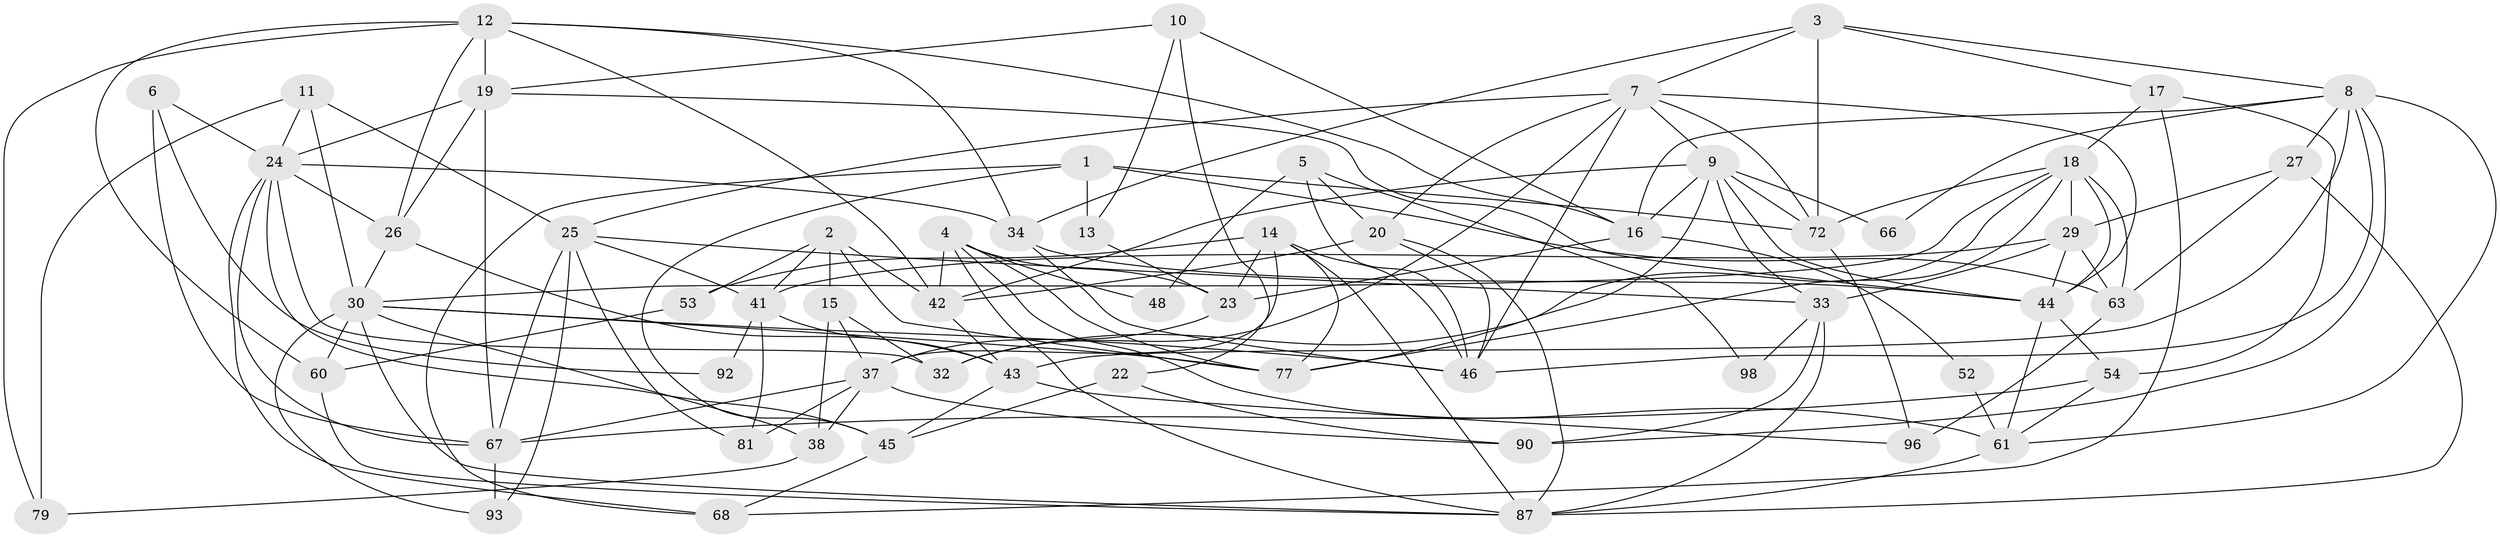 // original degree distribution, {5: 0.16161616161616163, 3: 0.26262626262626265, 4: 0.3333333333333333, 6: 0.08080808080808081, 2: 0.1111111111111111, 8: 0.010101010101010102, 7: 0.04040404040404041}
// Generated by graph-tools (version 1.1) at 2025/41/03/06/25 10:41:59]
// undirected, 59 vertices, 150 edges
graph export_dot {
graph [start="1"]
  node [color=gray90,style=filled];
  1 [super="+84"];
  2 [super="+78"];
  3 [super="+50"];
  4 [super="+36"];
  5 [super="+21"];
  6;
  7 [super="+86"];
  8 [super="+70"];
  9 [super="+51"];
  10 [super="+99"];
  11 [super="+28"];
  12 [super="+58"];
  13;
  14 [super="+31"];
  15;
  16 [super="+59"];
  17 [super="+94"];
  18 [super="+76"];
  19 [super="+82"];
  20 [super="+83"];
  22;
  23 [super="+62"];
  24 [super="+40"];
  25 [super="+57"];
  26 [super="+71"];
  27;
  29 [super="+39"];
  30 [super="+35"];
  32 [super="+73"];
  33 [super="+69"];
  34 [super="+56"];
  37 [super="+75"];
  38;
  41 [super="+97"];
  42 [super="+55"];
  43 [super="+47"];
  44 [super="+80"];
  45 [super="+95"];
  46 [super="+49"];
  48;
  52;
  53;
  54;
  60;
  61 [super="+65"];
  63 [super="+64"];
  66;
  67 [super="+85"];
  68 [super="+74"];
  72 [super="+91"];
  77 [super="+88"];
  79;
  81;
  87 [super="+89"];
  90;
  92;
  93;
  96;
  98;
  1 -- 63;
  1 -- 13;
  1 -- 72;
  1 -- 68;
  1 -- 45;
  2 -- 53;
  2 -- 42;
  2 -- 77;
  2 -- 15;
  2 -- 41;
  3 -- 17;
  3 -- 8;
  3 -- 7;
  3 -- 72;
  3 -- 34;
  4 -- 61;
  4 -- 23;
  4 -- 48;
  4 -- 42;
  4 -- 77;
  4 -- 87;
  5 -- 48;
  5 -- 98;
  5 -- 46 [weight=2];
  5 -- 20;
  6 -- 67;
  6 -- 92;
  6 -- 24;
  7 -- 44;
  7 -- 32;
  7 -- 20;
  7 -- 72;
  7 -- 25;
  7 -- 46;
  7 -- 9;
  8 -- 27;
  8 -- 43 [weight=2];
  8 -- 90;
  8 -- 16;
  8 -- 66;
  8 -- 46;
  8 -- 61;
  9 -- 44;
  9 -- 42;
  9 -- 16;
  9 -- 33;
  9 -- 66;
  9 -- 72;
  9 -- 77;
  10 -- 22;
  10 -- 16;
  10 -- 13;
  10 -- 19;
  11 -- 30;
  11 -- 79;
  11 -- 24;
  11 -- 25;
  12 -- 34;
  12 -- 26;
  12 -- 79;
  12 -- 19;
  12 -- 42;
  12 -- 16;
  12 -- 60;
  13 -- 23;
  14 -- 77;
  14 -- 37;
  14 -- 46;
  14 -- 87;
  14 -- 53;
  14 -- 23;
  15 -- 37;
  15 -- 38;
  15 -- 32;
  16 -- 23;
  16 -- 52;
  17 -- 18;
  17 -- 68;
  17 -- 54;
  18 -- 30;
  18 -- 72;
  18 -- 63;
  18 -- 44 [weight=2];
  18 -- 77;
  18 -- 29;
  18 -- 32;
  19 -- 24;
  19 -- 67;
  19 -- 26;
  19 -- 44;
  20 -- 42;
  20 -- 46;
  20 -- 87;
  22 -- 90;
  22 -- 45;
  23 -- 37;
  24 -- 67 [weight=2];
  24 -- 45;
  24 -- 32;
  24 -- 34;
  24 -- 68;
  24 -- 26;
  25 -- 93;
  25 -- 33;
  25 -- 81;
  25 -- 67 [weight=2];
  25 -- 41;
  26 -- 30;
  26 -- 43;
  27 -- 63;
  27 -- 87;
  27 -- 29;
  29 -- 33;
  29 -- 41;
  29 -- 44;
  29 -- 63;
  30 -- 38;
  30 -- 46;
  30 -- 60;
  30 -- 93;
  30 -- 77;
  30 -- 87;
  33 -- 90;
  33 -- 87;
  33 -- 98;
  34 -- 44;
  34 -- 46;
  37 -- 38;
  37 -- 81 [weight=2];
  37 -- 67;
  37 -- 90;
  38 -- 79;
  41 -- 43;
  41 -- 81;
  41 -- 92;
  42 -- 43;
  43 -- 96;
  43 -- 45;
  44 -- 61;
  44 -- 54;
  45 -- 68;
  52 -- 61;
  53 -- 60;
  54 -- 67;
  54 -- 61;
  60 -- 87;
  61 -- 87;
  63 -- 96;
  67 -- 93;
  72 -- 96;
}
